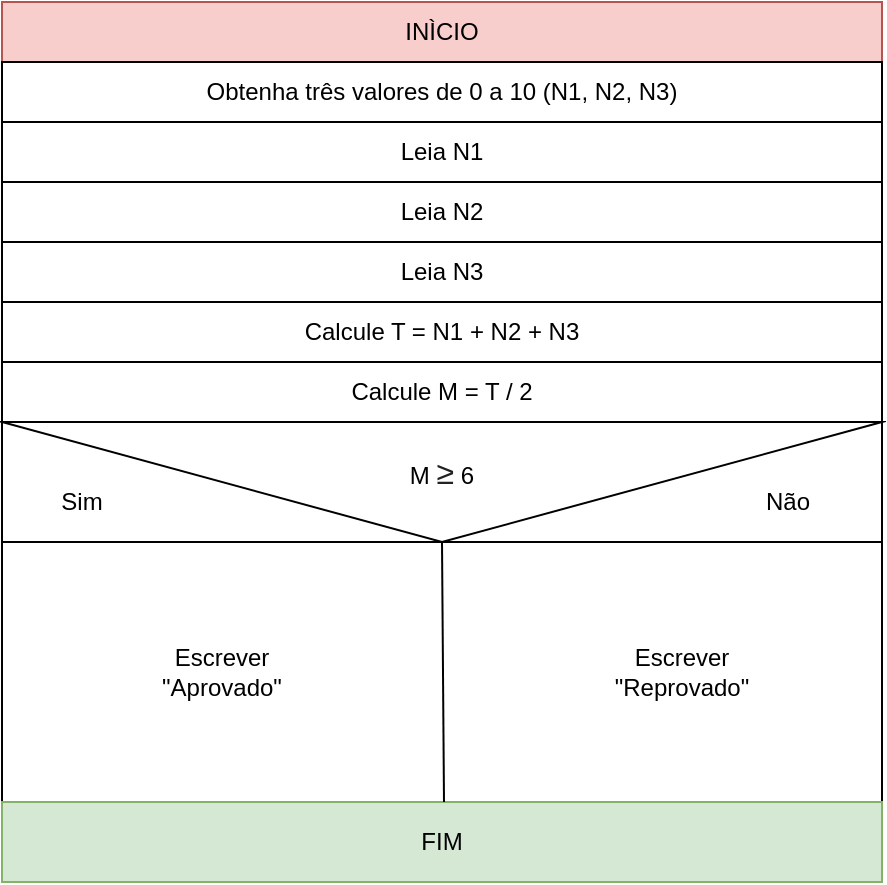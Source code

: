<mxfile version="12.7.1" type="github"><diagram id="KN_LZPdjlqftGGyGZoXF" name="Page-1"><mxGraphModel dx="921" dy="509" grid="1" gridSize="10" guides="1" tooltips="1" connect="1" arrows="1" fold="1" page="1" pageScale="1" pageWidth="827" pageHeight="1169" math="0" shadow="0"><root><mxCell id="0"/><mxCell id="1" parent="0"/><mxCell id="r8ZJMKrdEzdpjENbQuya-3" value="" style="whiteSpace=wrap;html=1;aspect=fixed;" vertex="1" parent="1"><mxGeometry x="20" y="20" width="440" height="440" as="geometry"/></mxCell><mxCell id="r8ZJMKrdEzdpjENbQuya-5" value="INÌCIO" style="text;html=1;strokeColor=#b85450;fillColor=#f8cecc;align=center;verticalAlign=middle;whiteSpace=wrap;rounded=0;" vertex="1" parent="1"><mxGeometry x="20" y="20" width="440" height="30" as="geometry"/></mxCell><mxCell id="r8ZJMKrdEzdpjENbQuya-6" value="FIM" style="text;html=1;strokeColor=#82b366;fillColor=#d5e8d4;align=center;verticalAlign=middle;whiteSpace=wrap;rounded=0;" vertex="1" parent="1"><mxGeometry x="20" y="420" width="440" height="40" as="geometry"/></mxCell><mxCell id="r8ZJMKrdEzdpjENbQuya-8" value="Obtenha três valores de 0 a 10 (N1, N2, N3)" style="text;html=1;strokeColor=#000000;fillColor=none;align=center;verticalAlign=middle;whiteSpace=wrap;rounded=0;" vertex="1" parent="1"><mxGeometry x="20" y="50" width="440" height="30" as="geometry"/></mxCell><mxCell id="r8ZJMKrdEzdpjENbQuya-9" value="Leia N1" style="text;html=1;strokeColor=#000000;fillColor=none;align=center;verticalAlign=middle;whiteSpace=wrap;rounded=0;" vertex="1" parent="1"><mxGeometry x="20" y="80" width="440" height="30" as="geometry"/></mxCell><mxCell id="r8ZJMKrdEzdpjENbQuya-11" value="" style="triangle;whiteSpace=wrap;html=1;strokeColor=#000000;rotation=90;" vertex="1" parent="1"><mxGeometry x="210" y="40" width="60" height="440" as="geometry"/></mxCell><mxCell id="r8ZJMKrdEzdpjENbQuya-10" value="M&amp;nbsp;&lt;span style=&quot;color: rgb(34 , 34 , 34) ; font-family: &amp;#34;arial&amp;#34; , sans-serif ; font-size: 16px ; text-align: left ; background-color: rgb(255 , 255 , 255)&quot;&gt;≥&lt;/span&gt;&amp;nbsp;6" style="text;html=1;strokeColor=none;fillColor=none;align=center;verticalAlign=middle;whiteSpace=wrap;rounded=0;" vertex="1" parent="1"><mxGeometry x="20" y="230" width="440" height="50" as="geometry"/></mxCell><mxCell id="r8ZJMKrdEzdpjENbQuya-12" value="Sim" style="text;html=1;strokeColor=none;fillColor=none;align=center;verticalAlign=middle;whiteSpace=wrap;rounded=0;" vertex="1" parent="1"><mxGeometry x="40" y="260" width="40" height="20" as="geometry"/></mxCell><mxCell id="r8ZJMKrdEzdpjENbQuya-13" value="Não" style="text;html=1;strokeColor=none;fillColor=none;align=center;verticalAlign=middle;whiteSpace=wrap;rounded=0;" vertex="1" parent="1"><mxGeometry x="393" y="260" width="40" height="20" as="geometry"/></mxCell><mxCell id="r8ZJMKrdEzdpjENbQuya-15" value="" style="endArrow=none;html=1;" edge="1" parent="1"><mxGeometry width="50" height="50" relative="1" as="geometry"><mxPoint x="241" y="420" as="sourcePoint"/><mxPoint x="240" y="290" as="targetPoint"/></mxGeometry></mxCell><mxCell id="r8ZJMKrdEzdpjENbQuya-16" value="Escrever &quot;Aprovado&quot;" style="text;html=1;strokeColor=none;fillColor=none;align=center;verticalAlign=middle;whiteSpace=wrap;rounded=0;" vertex="1" parent="1"><mxGeometry x="80" y="320" width="100" height="70" as="geometry"/></mxCell><mxCell id="r8ZJMKrdEzdpjENbQuya-18" value="Escrever &quot;Reprovado&quot;" style="text;html=1;strokeColor=none;fillColor=none;align=center;verticalAlign=middle;whiteSpace=wrap;rounded=0;" vertex="1" parent="1"><mxGeometry x="310" y="320" width="100" height="70" as="geometry"/></mxCell><mxCell id="r8ZJMKrdEzdpjENbQuya-21" value="Leia N2" style="text;html=1;strokeColor=#000000;fillColor=none;align=center;verticalAlign=middle;whiteSpace=wrap;rounded=0;" vertex="1" parent="1"><mxGeometry x="20" y="110" width="440" height="30" as="geometry"/></mxCell><mxCell id="r8ZJMKrdEzdpjENbQuya-22" value="Leia N3" style="text;html=1;strokeColor=#000000;fillColor=none;align=center;verticalAlign=middle;whiteSpace=wrap;rounded=0;" vertex="1" parent="1"><mxGeometry x="20" y="140" width="440" height="30" as="geometry"/></mxCell><mxCell id="r8ZJMKrdEzdpjENbQuya-23" value="Calcule T = N1 + N2 + N3" style="text;html=1;strokeColor=#000000;fillColor=none;align=center;verticalAlign=middle;whiteSpace=wrap;rounded=0;" vertex="1" parent="1"><mxGeometry x="20" y="170" width="440" height="30" as="geometry"/></mxCell><mxCell id="r8ZJMKrdEzdpjENbQuya-24" value="Calcule M = T / 2" style="text;html=1;strokeColor=#000000;fillColor=none;align=center;verticalAlign=middle;whiteSpace=wrap;rounded=0;" vertex="1" parent="1"><mxGeometry x="20" y="200" width="440" height="30" as="geometry"/></mxCell><mxCell id="r8ZJMKrdEzdpjENbQuya-25" value="" style="endArrow=none;html=1;" edge="1" parent="1"><mxGeometry width="50" height="50" relative="1" as="geometry"><mxPoint x="20" y="290" as="sourcePoint"/><mxPoint x="460" y="290" as="targetPoint"/></mxGeometry></mxCell></root></mxGraphModel></diagram></mxfile>